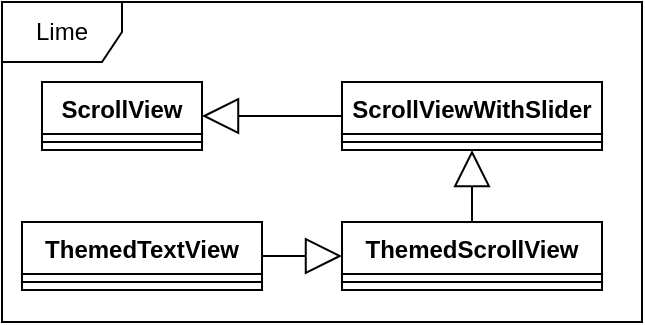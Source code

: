 <mxfile version="10.8.0" type="device"><diagram id="JKDs-JSszDnaDu5eiOFU" name="Page-1"><mxGraphModel dx="1010" dy="577" grid="1" gridSize="10" guides="1" tooltips="1" connect="1" arrows="1" fold="1" page="1" pageScale="1" pageWidth="827" pageHeight="1169" math="0" shadow="0"><root><mxCell id="0"/><mxCell id="1" parent="0"/><mxCell id="0TKiz0RglEI_nbpp1JFQ-2" value="Lime" style="shape=umlFrame;whiteSpace=wrap;html=1;" vertex="1" parent="1"><mxGeometry x="20" y="30" width="320" height="160" as="geometry"/></mxCell><mxCell id="0TKiz0RglEI_nbpp1JFQ-4" value="ScrollView" style="swimlane;fontStyle=1;align=center;verticalAlign=top;childLayout=stackLayout;horizontal=1;startSize=26;horizontalStack=0;resizeParent=1;resizeParentMax=0;resizeLast=0;collapsible=1;marginBottom=0;" vertex="1" parent="1"><mxGeometry x="40" y="70" width="80" height="34" as="geometry"/></mxCell><mxCell id="0TKiz0RglEI_nbpp1JFQ-6" value="" style="line;strokeWidth=1;fillColor=none;align=left;verticalAlign=middle;spacingTop=-1;spacingLeft=3;spacingRight=3;rotatable=0;labelPosition=right;points=[];portConstraint=eastwest;" vertex="1" parent="0TKiz0RglEI_nbpp1JFQ-4"><mxGeometry y="26" width="80" height="8" as="geometry"/></mxCell><mxCell id="0TKiz0RglEI_nbpp1JFQ-13" value="ScrollViewWithSlider" style="swimlane;fontStyle=1;align=center;verticalAlign=top;childLayout=stackLayout;horizontal=1;startSize=26;horizontalStack=0;resizeParent=1;resizeParentMax=0;resizeLast=0;collapsible=1;marginBottom=0;" vertex="1" parent="1"><mxGeometry x="190" y="70" width="130" height="34" as="geometry"/></mxCell><mxCell id="0TKiz0RglEI_nbpp1JFQ-14" value="" style="line;strokeWidth=1;fillColor=none;align=left;verticalAlign=middle;spacingTop=-1;spacingLeft=3;spacingRight=3;rotatable=0;labelPosition=right;points=[];portConstraint=eastwest;" vertex="1" parent="0TKiz0RglEI_nbpp1JFQ-13"><mxGeometry y="26" width="130" height="8" as="geometry"/></mxCell><mxCell id="0TKiz0RglEI_nbpp1JFQ-15" value="ThemedScrollView" style="swimlane;fontStyle=1;align=center;verticalAlign=top;childLayout=stackLayout;horizontal=1;startSize=26;horizontalStack=0;resizeParent=1;resizeParentMax=0;resizeLast=0;collapsible=1;marginBottom=0;" vertex="1" parent="1"><mxGeometry x="190" y="140" width="130" height="34" as="geometry"/></mxCell><mxCell id="0TKiz0RglEI_nbpp1JFQ-16" value="" style="line;strokeWidth=1;fillColor=none;align=left;verticalAlign=middle;spacingTop=-1;spacingLeft=3;spacingRight=3;rotatable=0;labelPosition=right;points=[];portConstraint=eastwest;" vertex="1" parent="0TKiz0RglEI_nbpp1JFQ-15"><mxGeometry y="26" width="130" height="8" as="geometry"/></mxCell><mxCell id="0TKiz0RglEI_nbpp1JFQ-17" value="ThemedTextView" style="swimlane;fontStyle=1;align=center;verticalAlign=top;childLayout=stackLayout;horizontal=1;startSize=26;horizontalStack=0;resizeParent=1;resizeParentMax=0;resizeLast=0;collapsible=1;marginBottom=0;" vertex="1" parent="1"><mxGeometry x="30" y="140" width="120" height="34" as="geometry"/></mxCell><mxCell id="0TKiz0RglEI_nbpp1JFQ-18" value="" style="line;strokeWidth=1;fillColor=none;align=left;verticalAlign=middle;spacingTop=-1;spacingLeft=3;spacingRight=3;rotatable=0;labelPosition=right;points=[];portConstraint=eastwest;" vertex="1" parent="0TKiz0RglEI_nbpp1JFQ-17"><mxGeometry y="26" width="120" height="8" as="geometry"/></mxCell><mxCell id="0TKiz0RglEI_nbpp1JFQ-19" value="" style="endArrow=block;endSize=16;endFill=0;html=1;entryX=1;entryY=0.5;entryDx=0;entryDy=0;exitX=0;exitY=0.5;exitDx=0;exitDy=0;" edge="1" parent="1" source="0TKiz0RglEI_nbpp1JFQ-13" target="0TKiz0RglEI_nbpp1JFQ-4"><mxGeometry width="160" relative="1" as="geometry"><mxPoint x="20" y="240" as="sourcePoint"/><mxPoint x="180" y="240" as="targetPoint"/></mxGeometry></mxCell><mxCell id="0TKiz0RglEI_nbpp1JFQ-20" value="" style="endArrow=block;endSize=16;endFill=0;html=1;entryX=0.5;entryY=1;entryDx=0;entryDy=0;exitX=0.5;exitY=0;exitDx=0;exitDy=0;" edge="1" parent="1" source="0TKiz0RglEI_nbpp1JFQ-15" target="0TKiz0RglEI_nbpp1JFQ-13"><mxGeometry width="160" relative="1" as="geometry"><mxPoint x="200" y="97" as="sourcePoint"/><mxPoint x="130" y="97" as="targetPoint"/></mxGeometry></mxCell><mxCell id="0TKiz0RglEI_nbpp1JFQ-21" value="" style="endArrow=block;endSize=16;endFill=0;html=1;entryX=0;entryY=0.5;entryDx=0;entryDy=0;exitX=1;exitY=0.5;exitDx=0;exitDy=0;" edge="1" parent="1" source="0TKiz0RglEI_nbpp1JFQ-17" target="0TKiz0RglEI_nbpp1JFQ-15"><mxGeometry width="160" relative="1" as="geometry"><mxPoint x="210" y="107" as="sourcePoint"/><mxPoint x="140" y="107" as="targetPoint"/></mxGeometry></mxCell></root></mxGraphModel></diagram></mxfile>